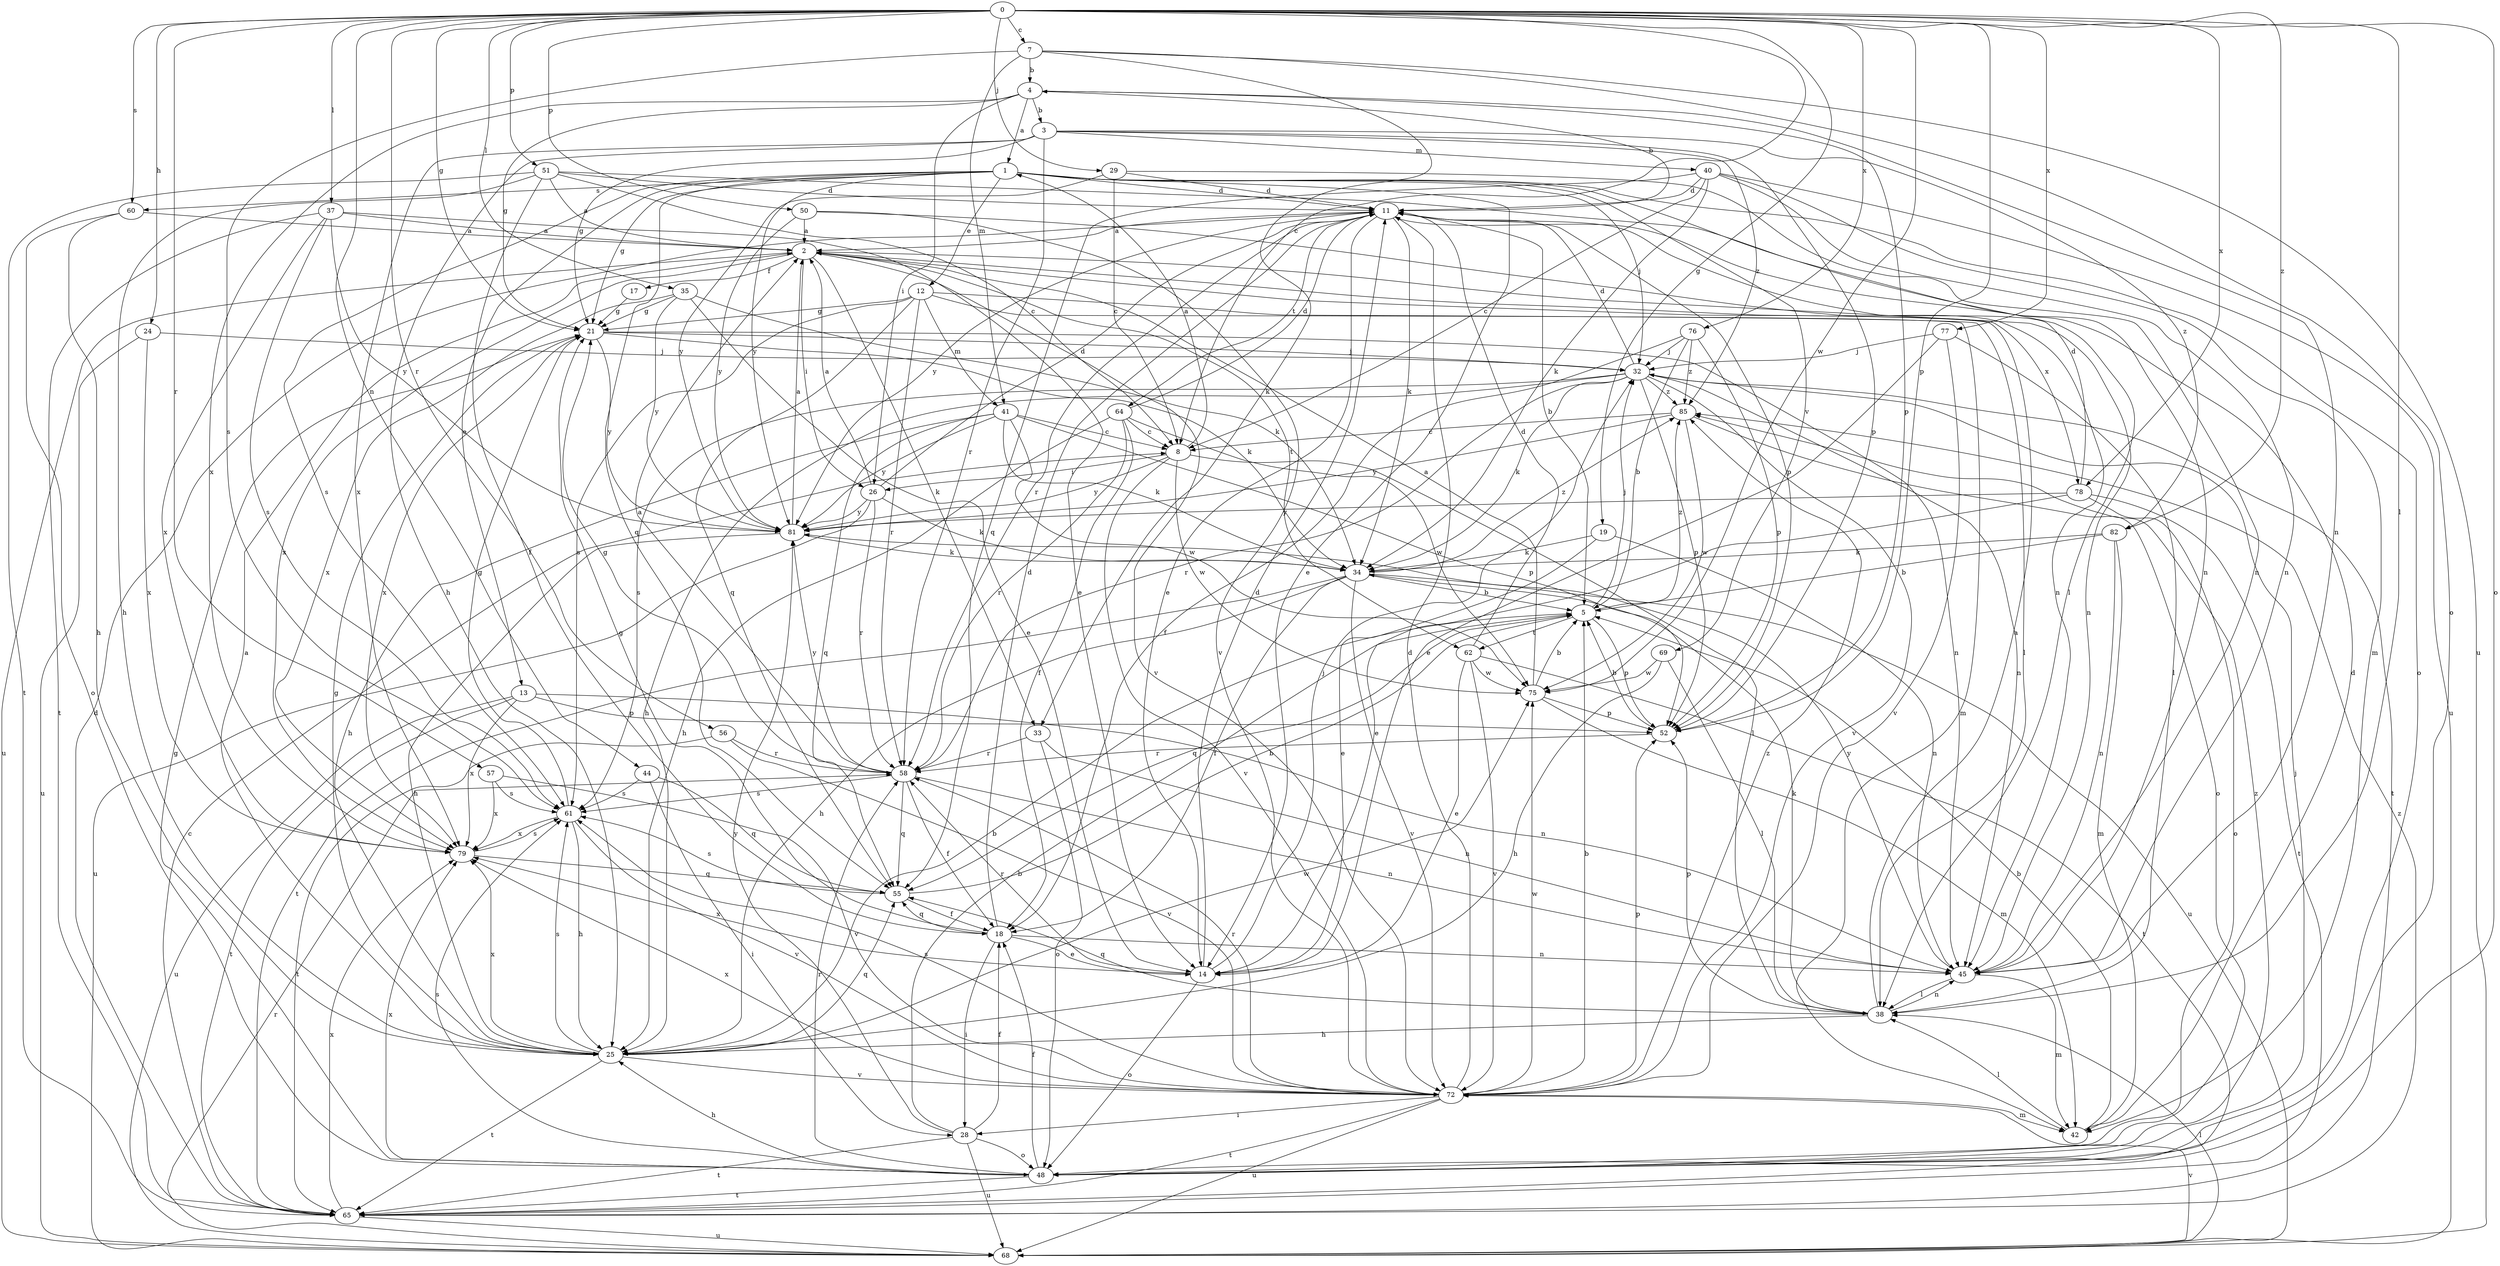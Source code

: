 strict digraph  {
0;
1;
2;
3;
4;
5;
7;
8;
11;
12;
13;
14;
17;
18;
19;
21;
24;
25;
26;
28;
29;
32;
33;
34;
35;
37;
38;
40;
41;
42;
44;
45;
48;
50;
51;
52;
55;
56;
57;
58;
60;
61;
62;
64;
65;
68;
69;
72;
75;
76;
77;
78;
79;
81;
82;
85;
0 -> 7  [label=c];
0 -> 8  [label=c];
0 -> 19  [label=g];
0 -> 21  [label=g];
0 -> 24  [label=h];
0 -> 29  [label=j];
0 -> 35  [label=l];
0 -> 37  [label=l];
0 -> 38  [label=l];
0 -> 44  [label=n];
0 -> 48  [label=o];
0 -> 50  [label=p];
0 -> 51  [label=p];
0 -> 52  [label=p];
0 -> 56  [label=r];
0 -> 57  [label=r];
0 -> 60  [label=s];
0 -> 75  [label=w];
0 -> 76  [label=x];
0 -> 77  [label=x];
0 -> 78  [label=x];
0 -> 82  [label=z];
1 -> 11  [label=d];
1 -> 12  [label=e];
1 -> 13  [label=e];
1 -> 14  [label=e];
1 -> 21  [label=g];
1 -> 32  [label=j];
1 -> 38  [label=l];
1 -> 48  [label=o];
1 -> 55  [label=q];
1 -> 60  [label=s];
1 -> 61  [label=s];
1 -> 69  [label=v];
1 -> 81  [label=y];
2 -> 17  [label=f];
2 -> 26  [label=i];
2 -> 33  [label=k];
2 -> 45  [label=n];
2 -> 62  [label=t];
2 -> 68  [label=u];
2 -> 72  [label=v];
2 -> 78  [label=x];
2 -> 79  [label=x];
3 -> 21  [label=g];
3 -> 25  [label=h];
3 -> 40  [label=m];
3 -> 52  [label=p];
3 -> 58  [label=r];
3 -> 79  [label=x];
3 -> 82  [label=z];
3 -> 85  [label=z];
4 -> 1  [label=a];
4 -> 3  [label=b];
4 -> 21  [label=g];
4 -> 26  [label=i];
4 -> 45  [label=n];
4 -> 52  [label=p];
4 -> 79  [label=x];
5 -> 32  [label=j];
5 -> 52  [label=p];
5 -> 55  [label=q];
5 -> 62  [label=t];
5 -> 85  [label=z];
7 -> 4  [label=b];
7 -> 33  [label=k];
7 -> 41  [label=m];
7 -> 48  [label=o];
7 -> 61  [label=s];
7 -> 68  [label=u];
8 -> 1  [label=a];
8 -> 26  [label=i];
8 -> 38  [label=l];
8 -> 72  [label=v];
8 -> 75  [label=w];
8 -> 81  [label=y];
11 -> 2  [label=a];
11 -> 4  [label=b];
11 -> 5  [label=b];
11 -> 14  [label=e];
11 -> 34  [label=k];
11 -> 52  [label=p];
11 -> 58  [label=r];
11 -> 64  [label=t];
11 -> 81  [label=y];
12 -> 21  [label=g];
12 -> 38  [label=l];
12 -> 41  [label=m];
12 -> 42  [label=m];
12 -> 55  [label=q];
12 -> 58  [label=r];
12 -> 61  [label=s];
13 -> 45  [label=n];
13 -> 52  [label=p];
13 -> 65  [label=t];
13 -> 68  [label=u];
13 -> 79  [label=x];
14 -> 11  [label=d];
14 -> 32  [label=j];
14 -> 48  [label=o];
14 -> 58  [label=r];
14 -> 79  [label=x];
17 -> 21  [label=g];
18 -> 11  [label=d];
18 -> 14  [label=e];
18 -> 21  [label=g];
18 -> 28  [label=i];
18 -> 45  [label=n];
18 -> 55  [label=q];
19 -> 14  [label=e];
19 -> 34  [label=k];
19 -> 45  [label=n];
21 -> 32  [label=j];
21 -> 34  [label=k];
21 -> 45  [label=n];
21 -> 79  [label=x];
21 -> 81  [label=y];
24 -> 32  [label=j];
24 -> 68  [label=u];
24 -> 79  [label=x];
25 -> 2  [label=a];
25 -> 5  [label=b];
25 -> 21  [label=g];
25 -> 55  [label=q];
25 -> 61  [label=s];
25 -> 65  [label=t];
25 -> 72  [label=v];
25 -> 75  [label=w];
25 -> 79  [label=x];
26 -> 2  [label=a];
26 -> 11  [label=d];
26 -> 34  [label=k];
26 -> 58  [label=r];
26 -> 68  [label=u];
26 -> 81  [label=y];
28 -> 5  [label=b];
28 -> 18  [label=f];
28 -> 48  [label=o];
28 -> 65  [label=t];
28 -> 68  [label=u];
28 -> 81  [label=y];
29 -> 8  [label=c];
29 -> 11  [label=d];
29 -> 45  [label=n];
29 -> 81  [label=y];
32 -> 11  [label=d];
32 -> 25  [label=h];
32 -> 34  [label=k];
32 -> 45  [label=n];
32 -> 52  [label=p];
32 -> 58  [label=r];
32 -> 61  [label=s];
32 -> 65  [label=t];
32 -> 72  [label=v];
32 -> 85  [label=z];
33 -> 45  [label=n];
33 -> 48  [label=o];
33 -> 58  [label=r];
34 -> 5  [label=b];
34 -> 18  [label=f];
34 -> 25  [label=h];
34 -> 65  [label=t];
34 -> 68  [label=u];
34 -> 72  [label=v];
34 -> 85  [label=z];
35 -> 14  [label=e];
35 -> 21  [label=g];
35 -> 34  [label=k];
35 -> 79  [label=x];
35 -> 81  [label=y];
37 -> 2  [label=a];
37 -> 14  [label=e];
37 -> 61  [label=s];
37 -> 65  [label=t];
37 -> 79  [label=x];
37 -> 81  [label=y];
38 -> 2  [label=a];
38 -> 25  [label=h];
38 -> 34  [label=k];
38 -> 45  [label=n];
38 -> 52  [label=p];
38 -> 55  [label=q];
40 -> 8  [label=c];
40 -> 11  [label=d];
40 -> 34  [label=k];
40 -> 42  [label=m];
40 -> 45  [label=n];
40 -> 55  [label=q];
40 -> 68  [label=u];
41 -> 8  [label=c];
41 -> 25  [label=h];
41 -> 34  [label=k];
41 -> 52  [label=p];
41 -> 55  [label=q];
41 -> 75  [label=w];
41 -> 81  [label=y];
42 -> 5  [label=b];
42 -> 11  [label=d];
42 -> 38  [label=l];
44 -> 28  [label=i];
44 -> 55  [label=q];
44 -> 61  [label=s];
45 -> 38  [label=l];
45 -> 42  [label=m];
45 -> 81  [label=y];
48 -> 18  [label=f];
48 -> 21  [label=g];
48 -> 25  [label=h];
48 -> 32  [label=j];
48 -> 58  [label=r];
48 -> 61  [label=s];
48 -> 65  [label=t];
48 -> 79  [label=x];
48 -> 85  [label=z];
50 -> 2  [label=a];
50 -> 45  [label=n];
50 -> 72  [label=v];
50 -> 81  [label=y];
51 -> 2  [label=a];
51 -> 8  [label=c];
51 -> 11  [label=d];
51 -> 18  [label=f];
51 -> 25  [label=h];
51 -> 45  [label=n];
51 -> 65  [label=t];
52 -> 5  [label=b];
52 -> 58  [label=r];
55 -> 5  [label=b];
55 -> 18  [label=f];
55 -> 61  [label=s];
56 -> 58  [label=r];
56 -> 65  [label=t];
56 -> 72  [label=v];
57 -> 61  [label=s];
57 -> 72  [label=v];
57 -> 79  [label=x];
58 -> 2  [label=a];
58 -> 18  [label=f];
58 -> 21  [label=g];
58 -> 45  [label=n];
58 -> 55  [label=q];
58 -> 61  [label=s];
58 -> 81  [label=y];
60 -> 2  [label=a];
60 -> 25  [label=h];
60 -> 48  [label=o];
61 -> 21  [label=g];
61 -> 25  [label=h];
61 -> 72  [label=v];
61 -> 79  [label=x];
62 -> 11  [label=d];
62 -> 14  [label=e];
62 -> 65  [label=t];
62 -> 72  [label=v];
62 -> 75  [label=w];
64 -> 8  [label=c];
64 -> 11  [label=d];
64 -> 18  [label=f];
64 -> 25  [label=h];
64 -> 58  [label=r];
64 -> 75  [label=w];
65 -> 8  [label=c];
65 -> 11  [label=d];
65 -> 68  [label=u];
65 -> 79  [label=x];
65 -> 85  [label=z];
68 -> 38  [label=l];
68 -> 58  [label=r];
68 -> 72  [label=v];
69 -> 25  [label=h];
69 -> 38  [label=l];
69 -> 75  [label=w];
72 -> 5  [label=b];
72 -> 11  [label=d];
72 -> 28  [label=i];
72 -> 42  [label=m];
72 -> 52  [label=p];
72 -> 58  [label=r];
72 -> 61  [label=s];
72 -> 65  [label=t];
72 -> 68  [label=u];
72 -> 75  [label=w];
72 -> 79  [label=x];
72 -> 85  [label=z];
75 -> 2  [label=a];
75 -> 5  [label=b];
75 -> 42  [label=m];
75 -> 52  [label=p];
76 -> 5  [label=b];
76 -> 18  [label=f];
76 -> 32  [label=j];
76 -> 52  [label=p];
76 -> 85  [label=z];
77 -> 14  [label=e];
77 -> 32  [label=j];
77 -> 38  [label=l];
77 -> 72  [label=v];
78 -> 11  [label=d];
78 -> 14  [label=e];
78 -> 48  [label=o];
78 -> 65  [label=t];
78 -> 81  [label=y];
79 -> 55  [label=q];
79 -> 61  [label=s];
81 -> 2  [label=a];
81 -> 25  [label=h];
81 -> 34  [label=k];
82 -> 5  [label=b];
82 -> 34  [label=k];
82 -> 42  [label=m];
82 -> 45  [label=n];
85 -> 8  [label=c];
85 -> 48  [label=o];
85 -> 75  [label=w];
85 -> 81  [label=y];
}
